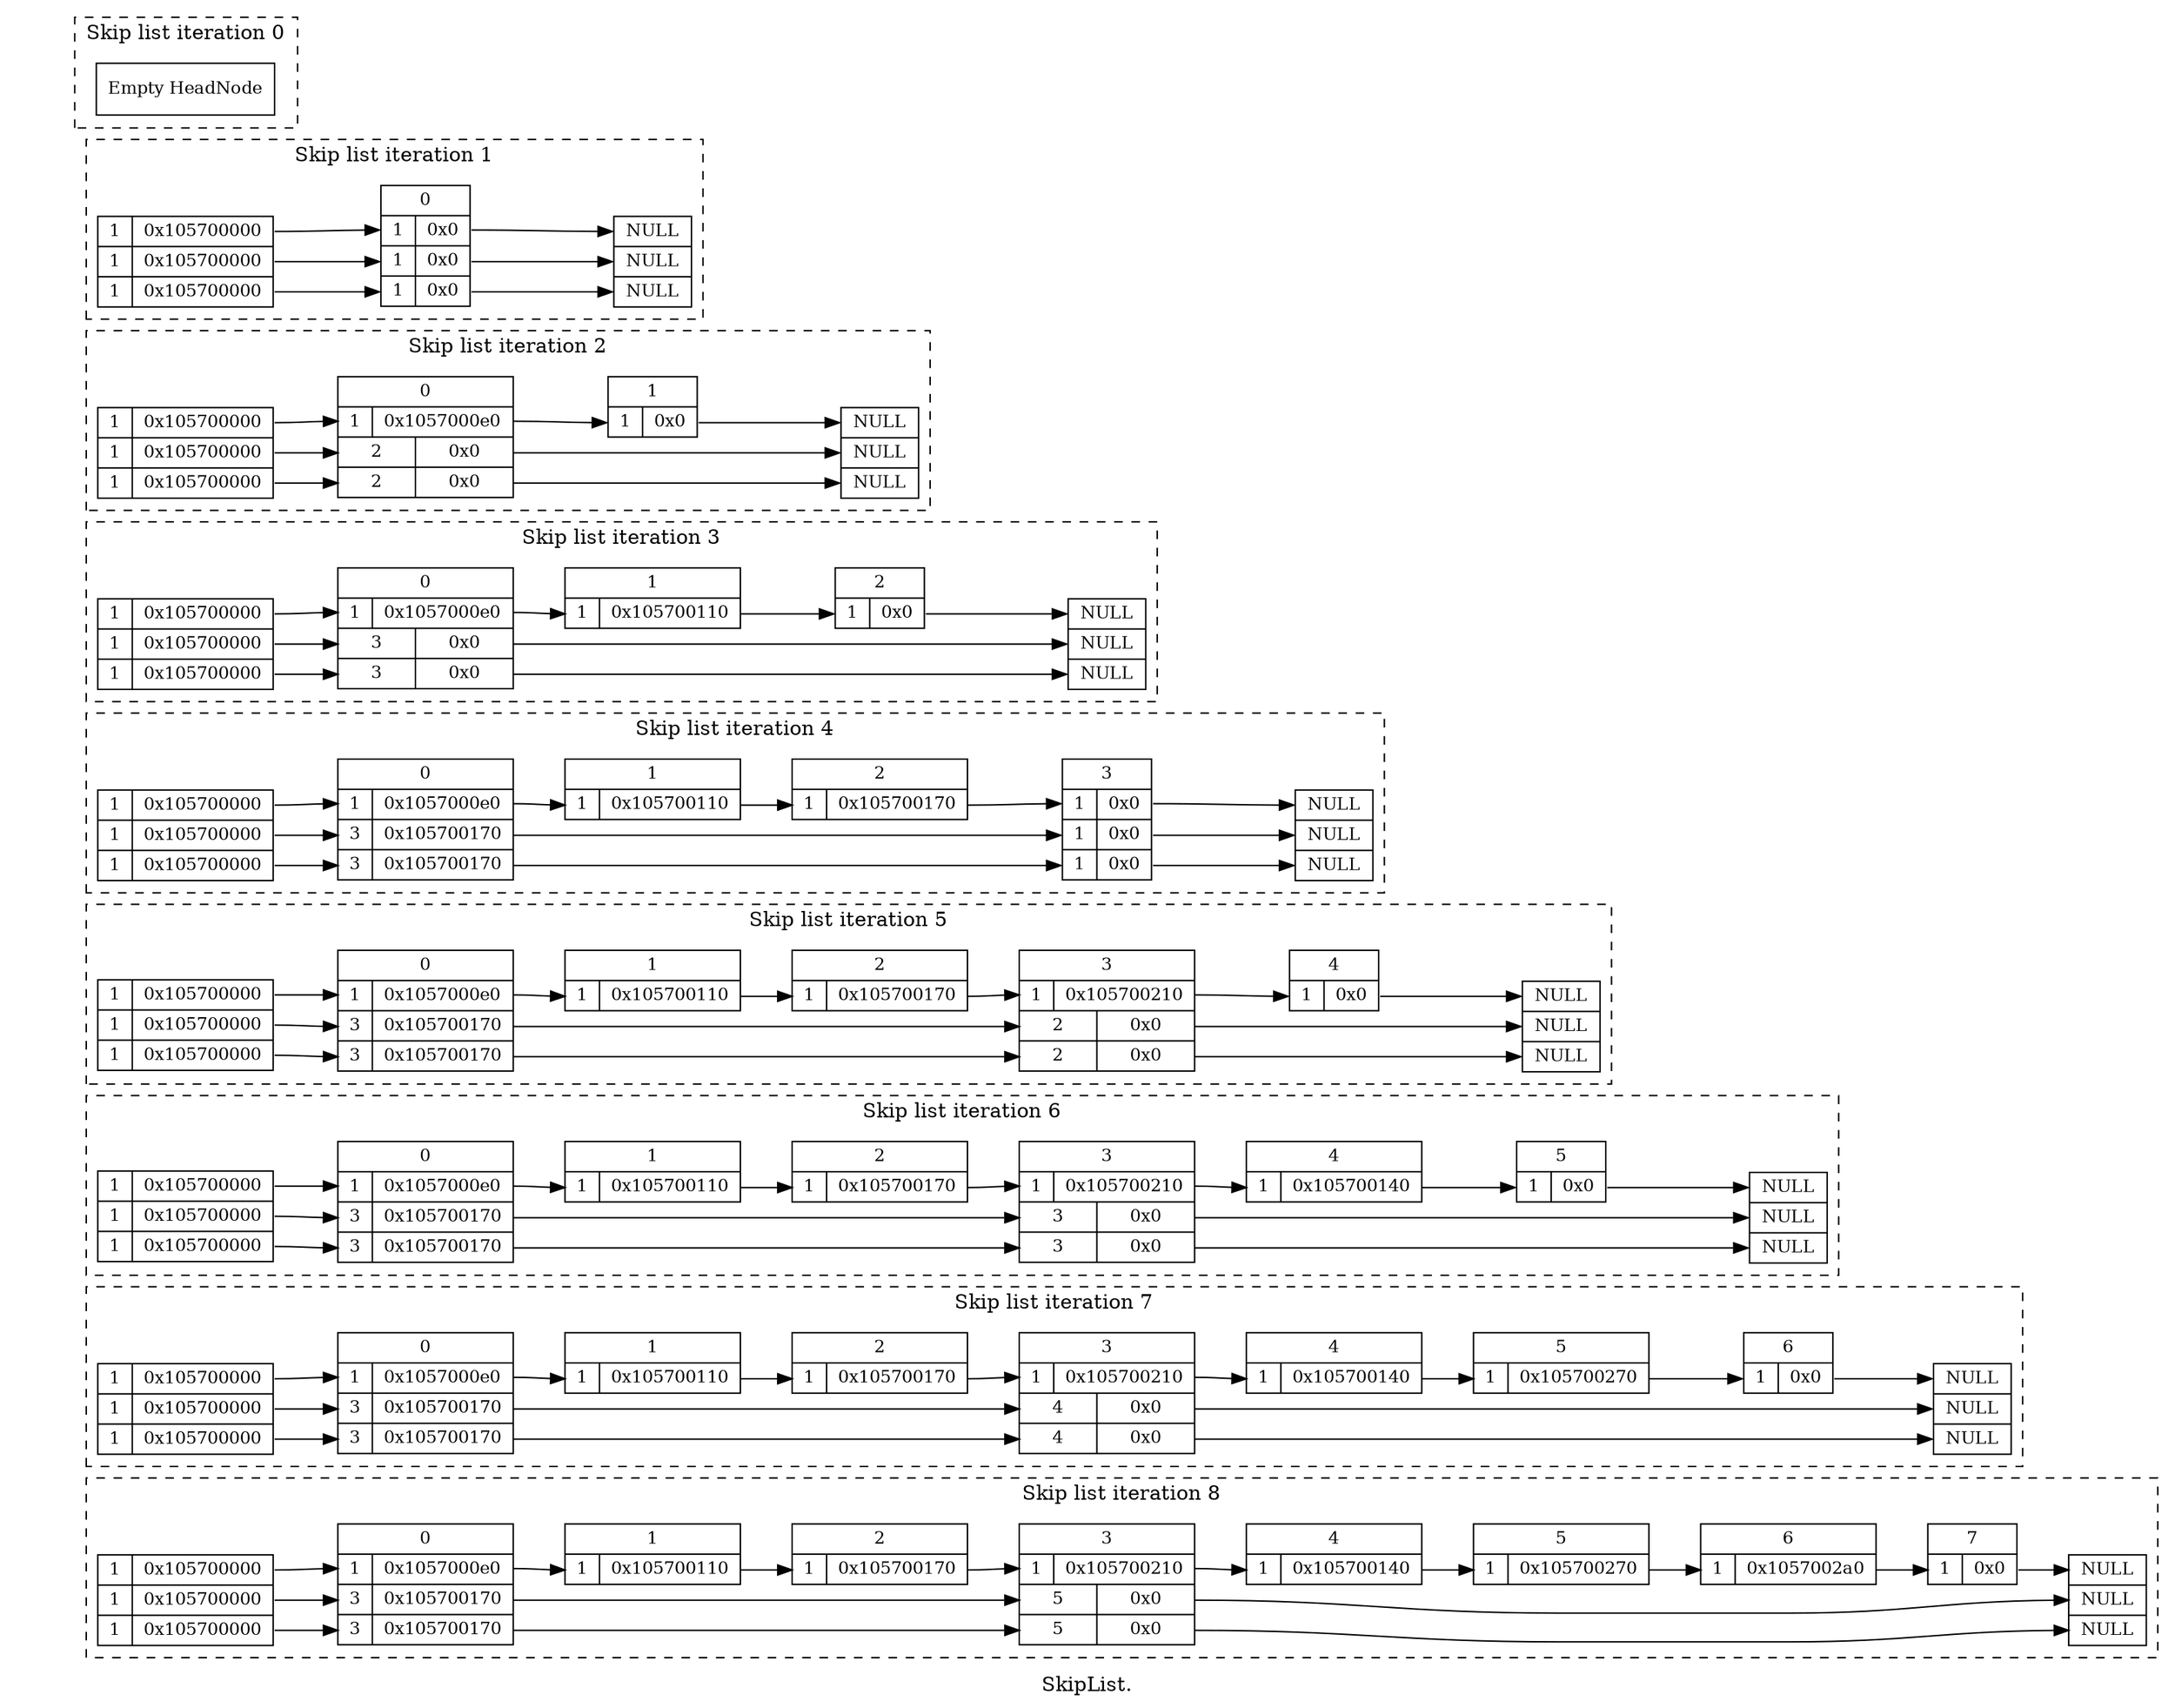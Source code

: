 # doc_insert
digraph SkipList {
label = "SkipList."
graph [rankdir = "LR"];
node [fontsize = "12" shape = "ellipse"];
edge [];

subgraph cluster0 {
style=dashed
label="Skip list iteration 0"
"HeadNode0" [
label = "Empty HeadNode"
shape = "record"
];
}

subgraph cluster1 {
style=dashed
label="Skip list iteration 1"
"HeadNode1" [
label = "{ 1 | <f0> 0x105700000} | { 1 | <f1> 0x105700000} | { 1 | <f2> 0x105700000}"
shape = "record"
];
"node10x0" [label = "<w1> NULL | <w2> NULL | <w3> NULL" shape = "record"];
"HeadNode1":f0 -> "node10x105700000":w1 [];
"HeadNode1":f1 -> "node10x105700000":w2 [];
"HeadNode1":f2 -> "node10x105700000":w3 [];
"node10x105700000" [
label = "<f0> 0 | { <w1> 1 | <f1> 0x0 } | { <w2> 1 | <f2> 0x0 } | { <w3> 1 | <f3> 0x0 }"
shape = "record"
];
"node10x105700000":f1 -> "node10x0":w1 [];
"node10x105700000":f2 -> "node10x0":w2 [];
"node10x105700000":f3 -> "node10x0":w3 [];
}

subgraph cluster2 {
style=dashed
label="Skip list iteration 2"
"HeadNode2" [
label = "{ 1 | <f0> 0x105700000} | { 1 | <f1> 0x105700000} | { 1 | <f2> 0x105700000}"
shape = "record"
];
"node20x0" [label = "<w1> NULL | <w2> NULL | <w3> NULL" shape = "record"];
"HeadNode2":f0 -> "node20x105700000":w1 [];
"HeadNode2":f1 -> "node20x105700000":w2 [];
"HeadNode2":f2 -> "node20x105700000":w3 [];
"node20x105700000" [
label = "<f0> 0 | { <w1> 1 | <f1> 0x1057000e0 } | { <w2> 2 | <f2> 0x0 } | { <w3> 2 | <f3> 0x0 }"
shape = "record"
];
"node20x105700000":f1 -> "node20x1057000e0":w1 [];
"node20x105700000":f2 -> "node20x0":w2 [];
"node20x105700000":f3 -> "node20x0":w3 [];
"node20x1057000e0" [
label = "<f0> 1 | { <w1> 1 | <f1> 0x0 }"
shape = "record"
];
"node20x1057000e0":f1 -> "node20x0":w1 [];
}

subgraph cluster3 {
style=dashed
label="Skip list iteration 3"
"HeadNode3" [
label = "{ 1 | <f0> 0x105700000} | { 1 | <f1> 0x105700000} | { 1 | <f2> 0x105700000}"
shape = "record"
];
"node30x0" [label = "<w1> NULL | <w2> NULL | <w3> NULL" shape = "record"];
"HeadNode3":f0 -> "node30x105700000":w1 [];
"HeadNode3":f1 -> "node30x105700000":w2 [];
"HeadNode3":f2 -> "node30x105700000":w3 [];
"node30x105700000" [
label = "<f0> 0 | { <w1> 1 | <f1> 0x1057000e0 } | { <w2> 3 | <f2> 0x0 } | { <w3> 3 | <f3> 0x0 }"
shape = "record"
];
"node30x105700000":f1 -> "node30x1057000e0":w1 [];
"node30x105700000":f2 -> "node30x0":w2 [];
"node30x105700000":f3 -> "node30x0":w3 [];
"node30x1057000e0" [
label = "<f0> 1 | { <w1> 1 | <f1> 0x105700110 }"
shape = "record"
];
"node30x1057000e0":f1 -> "node30x105700110":w1 [];
"node30x105700110" [
label = "<f0> 2 | { <w1> 1 | <f1> 0x0 }"
shape = "record"
];
"node30x105700110":f1 -> "node30x0":w1 [];
}

subgraph cluster4 {
style=dashed
label="Skip list iteration 4"
"HeadNode4" [
label = "{ 1 | <f0> 0x105700000} | { 1 | <f1> 0x105700000} | { 1 | <f2> 0x105700000}"
shape = "record"
];
"node40x0" [label = "<w1> NULL | <w2> NULL | <w3> NULL" shape = "record"];
"HeadNode4":f0 -> "node40x105700000":w1 [];
"HeadNode4":f1 -> "node40x105700000":w2 [];
"HeadNode4":f2 -> "node40x105700000":w3 [];
"node40x105700000" [
label = "<f0> 0 | { <w1> 1 | <f1> 0x1057000e0 } | { <w2> 3 | <f2> 0x105700170 } | { <w3> 3 | <f3> 0x105700170 }"
shape = "record"
];
"node40x105700000":f1 -> "node40x1057000e0":w1 [];
"node40x105700000":f2 -> "node40x105700170":w2 [];
"node40x105700000":f3 -> "node40x105700170":w3 [];
"node40x1057000e0" [
label = "<f0> 1 | { <w1> 1 | <f1> 0x105700110 }"
shape = "record"
];
"node40x1057000e0":f1 -> "node40x105700110":w1 [];
"node40x105700110" [
label = "<f0> 2 | { <w1> 1 | <f1> 0x105700170 }"
shape = "record"
];
"node40x105700110":f1 -> "node40x105700170":w1 [];
"node40x105700170" [
label = "<f0> 3 | { <w1> 1 | <f1> 0x0 } | { <w2> 1 | <f2> 0x0 } | { <w3> 1 | <f3> 0x0 }"
shape = "record"
];
"node40x105700170":f1 -> "node40x0":w1 [];
"node40x105700170":f2 -> "node40x0":w2 [];
"node40x105700170":f3 -> "node40x0":w3 [];
}

subgraph cluster5 {
style=dashed
label="Skip list iteration 5"
"HeadNode5" [
label = "{ 1 | <f0> 0x105700000} | { 1 | <f1> 0x105700000} | { 1 | <f2> 0x105700000}"
shape = "record"
];
"node50x0" [label = "<w1> NULL | <w2> NULL | <w3> NULL" shape = "record"];
"HeadNode5":f0 -> "node50x105700000":w1 [];
"HeadNode5":f1 -> "node50x105700000":w2 [];
"HeadNode5":f2 -> "node50x105700000":w3 [];
"node50x105700000" [
label = "<f0> 0 | { <w1> 1 | <f1> 0x1057000e0 } | { <w2> 3 | <f2> 0x105700170 } | { <w3> 3 | <f3> 0x105700170 }"
shape = "record"
];
"node50x105700000":f1 -> "node50x1057000e0":w1 [];
"node50x105700000":f2 -> "node50x105700170":w2 [];
"node50x105700000":f3 -> "node50x105700170":w3 [];
"node50x1057000e0" [
label = "<f0> 1 | { <w1> 1 | <f1> 0x105700110 }"
shape = "record"
];
"node50x1057000e0":f1 -> "node50x105700110":w1 [];
"node50x105700110" [
label = "<f0> 2 | { <w1> 1 | <f1> 0x105700170 }"
shape = "record"
];
"node50x105700110":f1 -> "node50x105700170":w1 [];
"node50x105700170" [
label = "<f0> 3 | { <w1> 1 | <f1> 0x105700210 } | { <w2> 2 | <f2> 0x0 } | { <w3> 2 | <f3> 0x0 }"
shape = "record"
];
"node50x105700170":f1 -> "node50x105700210":w1 [];
"node50x105700170":f2 -> "node50x0":w2 [];
"node50x105700170":f3 -> "node50x0":w3 [];
"node50x105700210" [
label = "<f0> 4 | { <w1> 1 | <f1> 0x0 }"
shape = "record"
];
"node50x105700210":f1 -> "node50x0":w1 [];
}

subgraph cluster6 {
style=dashed
label="Skip list iteration 6"
"HeadNode6" [
label = "{ 1 | <f0> 0x105700000} | { 1 | <f1> 0x105700000} | { 1 | <f2> 0x105700000}"
shape = "record"
];
"node60x0" [label = "<w1> NULL | <w2> NULL | <w3> NULL" shape = "record"];
"HeadNode6":f0 -> "node60x105700000":w1 [];
"HeadNode6":f1 -> "node60x105700000":w2 [];
"HeadNode6":f2 -> "node60x105700000":w3 [];
"node60x105700000" [
label = "<f0> 0 | { <w1> 1 | <f1> 0x1057000e0 } | { <w2> 3 | <f2> 0x105700170 } | { <w3> 3 | <f3> 0x105700170 }"
shape = "record"
];
"node60x105700000":f1 -> "node60x1057000e0":w1 [];
"node60x105700000":f2 -> "node60x105700170":w2 [];
"node60x105700000":f3 -> "node60x105700170":w3 [];
"node60x1057000e0" [
label = "<f0> 1 | { <w1> 1 | <f1> 0x105700110 }"
shape = "record"
];
"node60x1057000e0":f1 -> "node60x105700110":w1 [];
"node60x105700110" [
label = "<f0> 2 | { <w1> 1 | <f1> 0x105700170 }"
shape = "record"
];
"node60x105700110":f1 -> "node60x105700170":w1 [];
"node60x105700170" [
label = "<f0> 3 | { <w1> 1 | <f1> 0x105700210 } | { <w2> 3 | <f2> 0x0 } | { <w3> 3 | <f3> 0x0 }"
shape = "record"
];
"node60x105700170":f1 -> "node60x105700210":w1 [];
"node60x105700170":f2 -> "node60x0":w2 [];
"node60x105700170":f3 -> "node60x0":w3 [];
"node60x105700210" [
label = "<f0> 4 | { <w1> 1 | <f1> 0x105700140 }"
shape = "record"
];
"node60x105700210":f1 -> "node60x105700140":w1 [];
"node60x105700140" [
label = "<f0> 5 | { <w1> 1 | <f1> 0x0 }"
shape = "record"
];
"node60x105700140":f1 -> "node60x0":w1 [];
}

subgraph cluster7 {
style=dashed
label="Skip list iteration 7"
"HeadNode7" [
label = "{ 1 | <f0> 0x105700000} | { 1 | <f1> 0x105700000} | { 1 | <f2> 0x105700000}"
shape = "record"
];
"node70x0" [label = "<w1> NULL | <w2> NULL | <w3> NULL" shape = "record"];
"HeadNode7":f0 -> "node70x105700000":w1 [];
"HeadNode7":f1 -> "node70x105700000":w2 [];
"HeadNode7":f2 -> "node70x105700000":w3 [];
"node70x105700000" [
label = "<f0> 0 | { <w1> 1 | <f1> 0x1057000e0 } | { <w2> 3 | <f2> 0x105700170 } | { <w3> 3 | <f3> 0x105700170 }"
shape = "record"
];
"node70x105700000":f1 -> "node70x1057000e0":w1 [];
"node70x105700000":f2 -> "node70x105700170":w2 [];
"node70x105700000":f3 -> "node70x105700170":w3 [];
"node70x1057000e0" [
label = "<f0> 1 | { <w1> 1 | <f1> 0x105700110 }"
shape = "record"
];
"node70x1057000e0":f1 -> "node70x105700110":w1 [];
"node70x105700110" [
label = "<f0> 2 | { <w1> 1 | <f1> 0x105700170 }"
shape = "record"
];
"node70x105700110":f1 -> "node70x105700170":w1 [];
"node70x105700170" [
label = "<f0> 3 | { <w1> 1 | <f1> 0x105700210 } | { <w2> 4 | <f2> 0x0 } | { <w3> 4 | <f3> 0x0 }"
shape = "record"
];
"node70x105700170":f1 -> "node70x105700210":w1 [];
"node70x105700170":f2 -> "node70x0":w2 [];
"node70x105700170":f3 -> "node70x0":w3 [];
"node70x105700210" [
label = "<f0> 4 | { <w1> 1 | <f1> 0x105700140 }"
shape = "record"
];
"node70x105700210":f1 -> "node70x105700140":w1 [];
"node70x105700140" [
label = "<f0> 5 | { <w1> 1 | <f1> 0x105700270 }"
shape = "record"
];
"node70x105700140":f1 -> "node70x105700270":w1 [];
"node70x105700270" [
label = "<f0> 6 | { <w1> 1 | <f1> 0x0 }"
shape = "record"
];
"node70x105700270":f1 -> "node70x0":w1 [];
}

subgraph cluster8 {
style=dashed
label="Skip list iteration 8"
"HeadNode8" [
label = "{ 1 | <f0> 0x105700000} | { 1 | <f1> 0x105700000} | { 1 | <f2> 0x105700000}"
shape = "record"
];
"node80x0" [label = "<w1> NULL | <w2> NULL | <w3> NULL" shape = "record"];
"HeadNode8":f0 -> "node80x105700000":w1 [];
"HeadNode8":f1 -> "node80x105700000":w2 [];
"HeadNode8":f2 -> "node80x105700000":w3 [];
"node80x105700000" [
label = "<f0> 0 | { <w1> 1 | <f1> 0x1057000e0 } | { <w2> 3 | <f2> 0x105700170 } | { <w3> 3 | <f3> 0x105700170 }"
shape = "record"
];
"node80x105700000":f1 -> "node80x1057000e0":w1 [];
"node80x105700000":f2 -> "node80x105700170":w2 [];
"node80x105700000":f3 -> "node80x105700170":w3 [];
"node80x1057000e0" [
label = "<f0> 1 | { <w1> 1 | <f1> 0x105700110 }"
shape = "record"
];
"node80x1057000e0":f1 -> "node80x105700110":w1 [];
"node80x105700110" [
label = "<f0> 2 | { <w1> 1 | <f1> 0x105700170 }"
shape = "record"
];
"node80x105700110":f1 -> "node80x105700170":w1 [];
"node80x105700170" [
label = "<f0> 3 | { <w1> 1 | <f1> 0x105700210 } | { <w2> 5 | <f2> 0x0 } | { <w3> 5 | <f3> 0x0 }"
shape = "record"
];
"node80x105700170":f1 -> "node80x105700210":w1 [];
"node80x105700170":f2 -> "node80x0":w2 [];
"node80x105700170":f3 -> "node80x0":w3 [];
"node80x105700210" [
label = "<f0> 4 | { <w1> 1 | <f1> 0x105700140 }"
shape = "record"
];
"node80x105700210":f1 -> "node80x105700140":w1 [];
"node80x105700140" [
label = "<f0> 5 | { <w1> 1 | <f1> 0x105700270 }"
shape = "record"
];
"node80x105700140":f1 -> "node80x105700270":w1 [];
"node80x105700270" [
label = "<f0> 6 | { <w1> 1 | <f1> 0x1057002a0 }"
shape = "record"
];
"node80x105700270":f1 -> "node80x1057002a0":w1 [];
"node80x1057002a0" [
label = "<f0> 7 | { <w1> 1 | <f1> 0x0 }"
shape = "record"
];
"node80x1057002a0":f1 -> "node80x0":w1 [];
}

node0 [shape=record, label = "<f0> | <f1> | <f2> | <f3> | <f4> | <f5> | <f6> | <f7> | <f8> | ", style=invis, width=0.01];
node0:f0 -> HeadNode0 [style=invis];
node0:f1 -> HeadNode1 [style=invis];
node0:f2 -> HeadNode2 [style=invis];
node0:f3 -> HeadNode3 [style=invis];
node0:f4 -> HeadNode4 [style=invis];
node0:f5 -> HeadNode5 [style=invis];
node0:f6 -> HeadNode6 [style=invis];
node0:f7 -> HeadNode7 [style=invis];
node0:f8 -> HeadNode8 [style=invis];
}
